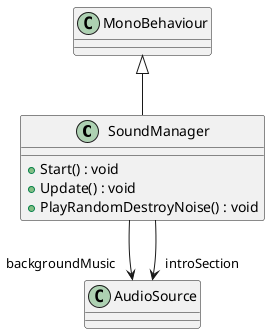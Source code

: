 @startuml
class SoundManager {
    + Start() : void
    + Update() : void
    + PlayRandomDestroyNoise() : void
}
MonoBehaviour <|-- SoundManager
SoundManager --> "backgroundMusic" AudioSource
SoundManager --> "introSection" AudioSource
@enduml
